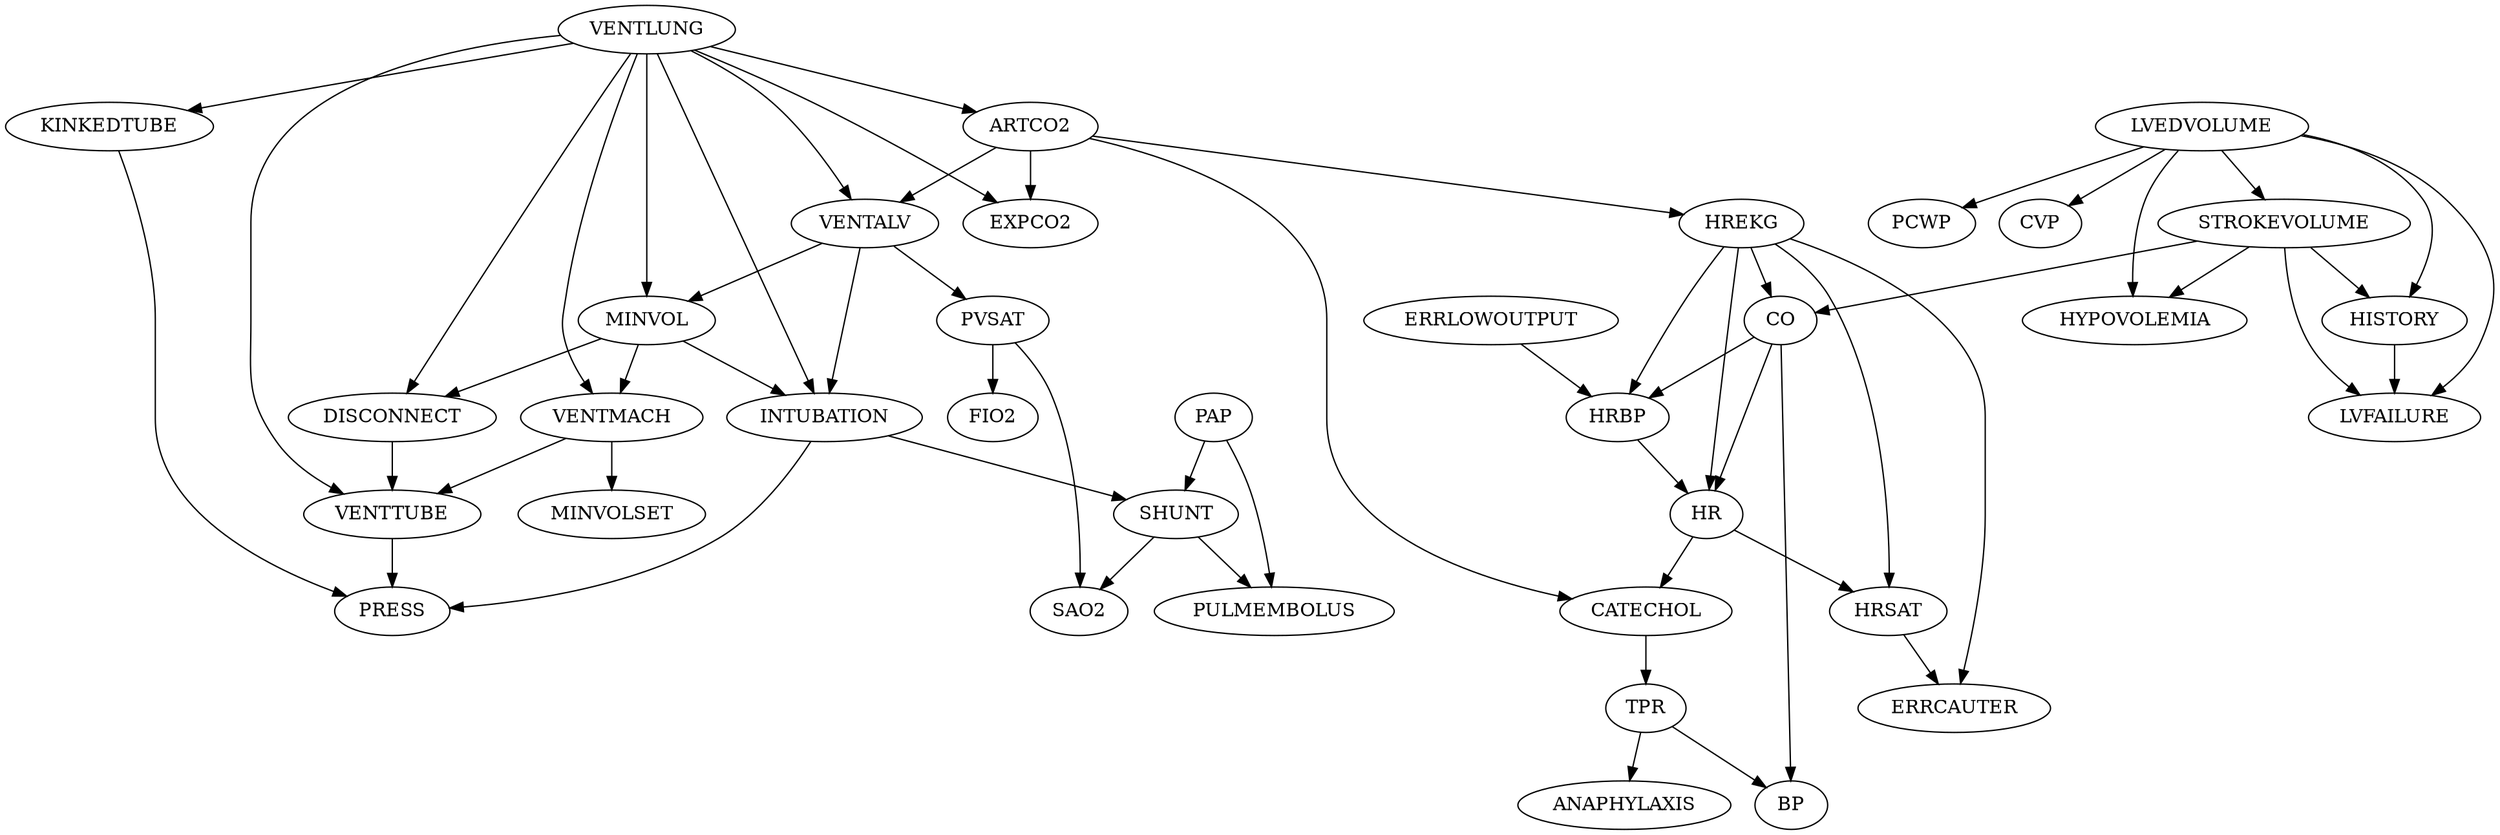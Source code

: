digraph G {
    "MINVOL" -> "INTUBATION";
    "VENTLUNG" -> "INTUBATION";
    "VENTALV" -> "INTUBATION";
    "TPR" -> "BP";
    "CO" -> "BP";
    "HREKG" -> "HRSAT";
    "HR" -> "HRSAT";
    "HREKG" -> "ERRCAUTER";
    "HRSAT" -> "ERRCAUTER";
    "CATECHOL" -> "TPR";
    "MINVOL" -> "DISCONNECT";
    "VENTLUNG" -> "DISCONNECT";
    "LVEDVOLUME" -> "HYPOVOLEMIA";
    "STROKEVOLUME" -> "HYPOVOLEMIA";
    "VENTLUNG" -> "KINKEDTUBE";
    "TPR" -> "ANAPHYLAXIS";
    "HISTORY" -> "LVFAILURE";
    "LVEDVOLUME" -> "LVFAILURE";
    "STROKEVOLUME" -> "LVFAILURE";
    "STROKEVOLUME" -> "CO";
    "HREKG" -> "CO";
    "LVEDVOLUME" -> "PCWP";
    "PVSAT" -> "FIO2";
    "LVEDVOLUME" -> "CVP";
    "MINVOL" -> "VENTMACH";
    "VENTLUNG" -> "VENTMACH";
    "ERRLOWOUTPUT" -> "HRBP";
    "HREKG" -> "HRBP";
    "CO" -> "HRBP";
    "PVSAT" -> "SAO2";
    "SHUNT" -> "SAO2";
    "LVEDVOLUME" -> "STROKEVOLUME";
    "LVEDVOLUME" -> "HISTORY";
    "STROKEVOLUME" -> "HISTORY";
    "VENTLUNG" -> "ARTCO2";
    "VENTLUNG" -> "VENTALV";
    "ARTCO2" -> "VENTALV";
    "HRBP" -> "HR";
    "HREKG" -> "HR";
    "CO" -> "HR";
    "VENTLUNG" -> "EXPCO2";
    "ARTCO2" -> "EXPCO2";
    "KINKEDTUBE" -> "PRESS";
    "INTUBATION" -> "PRESS";
    "VENTTUBE" -> "PRESS";
    "PAP" -> "PULMEMBOLUS";
    "SHUNT" -> "PULMEMBOLUS";
    "PAP" -> "SHUNT";
    "INTUBATION" -> "SHUNT";
    "VENTMACH" -> "MINVOLSET";
    "ARTCO2" -> "HREKG";
    "DISCONNECT" -> "VENTTUBE";
    "VENTMACH" -> "VENTTUBE";
    "VENTLUNG" -> "VENTTUBE";
    "VENTLUNG" -> "MINVOL";
    "VENTALV" -> "MINVOL";
    "VENTALV" -> "PVSAT";
    "ARTCO2" -> "CATECHOL";
    "HR" -> "CATECHOL";
}
